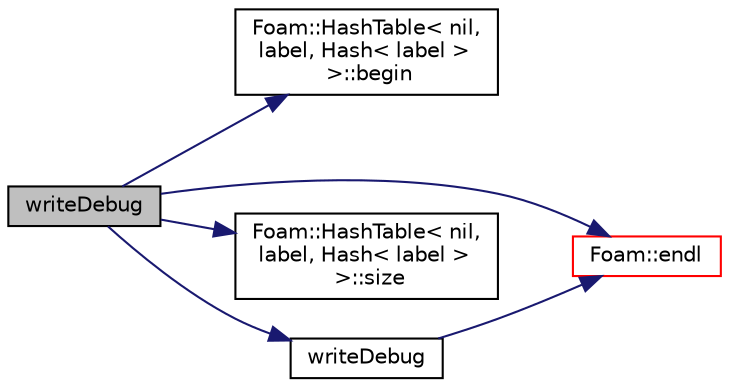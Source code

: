 digraph "writeDebug"
{
  bgcolor="transparent";
  edge [fontname="Helvetica",fontsize="10",labelfontname="Helvetica",labelfontsize="10"];
  node [fontname="Helvetica",fontsize="10",shape=record];
  rankdir="LR";
  Node3431 [label="writeDebug",height=0.2,width=0.4,color="black", fillcolor="grey75", style="filled", fontcolor="black"];
  Node3431 -> Node3432 [color="midnightblue",fontsize="10",style="solid",fontname="Helvetica"];
  Node3432 [label="Foam::HashTable\< nil,\l label, Hash\< label \>\l \>::begin",height=0.2,width=0.4,color="black",URL="$a26841.html#a4718c822b6b0cd47612f37199986753a",tooltip="Iterator set to the beginning of the HashTable. "];
  Node3431 -> Node3433 [color="midnightblue",fontsize="10",style="solid",fontname="Helvetica"];
  Node3433 [label="Foam::endl",height=0.2,width=0.4,color="red",URL="$a21851.html#a2db8fe02a0d3909e9351bb4275b23ce4",tooltip="Add newline and flush stream. "];
  Node3431 -> Node3435 [color="midnightblue",fontsize="10",style="solid",fontname="Helvetica"];
  Node3435 [label="Foam::HashTable\< nil,\l label, Hash\< label \>\l \>::size",height=0.2,width=0.4,color="black",URL="$a26841.html#a47b3bf30da1eb3ab8076b5fbe00e0494",tooltip="Return number of elements in table. "];
  Node3431 -> Node3436 [color="midnightblue",fontsize="10",style="solid",fontname="Helvetica"];
  Node3436 [label="writeDebug",height=0.2,width=0.4,color="black",URL="$a26597.html#a281cf6b750bbb3f99c3bde17adee0772",tooltip="Write part of contents nicely formatted. Prints labels only. "];
  Node3436 -> Node3433 [color="midnightblue",fontsize="10",style="solid",fontname="Helvetica"];
}
